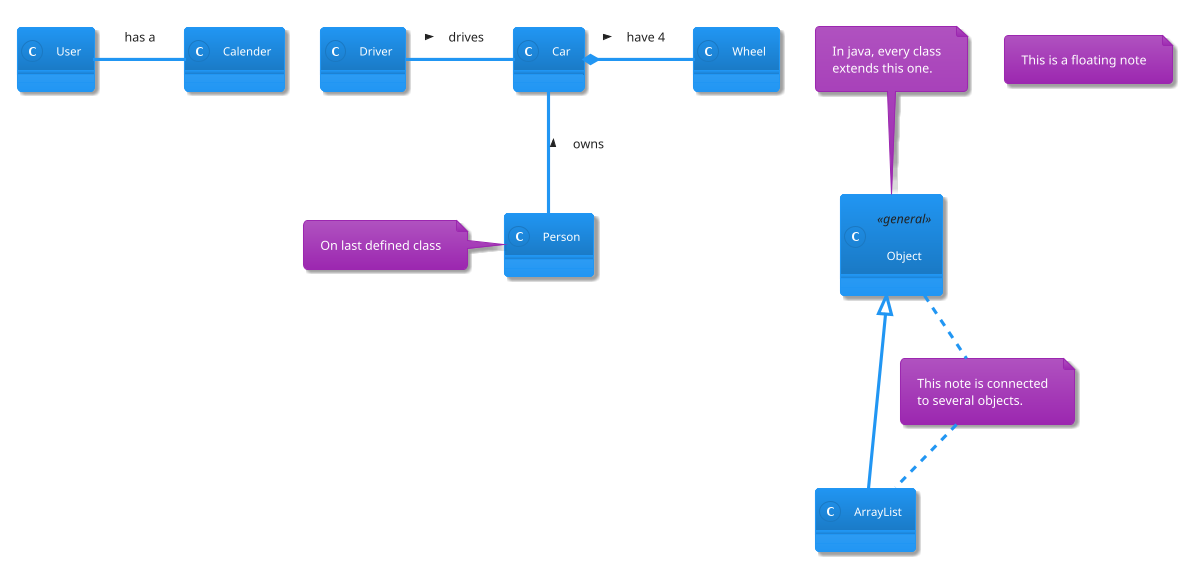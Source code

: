 @startuml DomainModel
' !theme carbon-gray
' !theme plain
' !theme aws-orange
!theme materia

class Object << general >>
Object <|--- ArrayList

note top of Object : In java, every class\nextends this one.

note "This is a floating note" as N1
note "This note is connected\nto several objects." as N2
Object .. N2
N2 .. ArrayList

class Car
User - Calender : has a
Driver - Car : drives >
Car *- Wheel : have 4 >
Car -- Person : < owns
note left: On last defined class

@enduml
